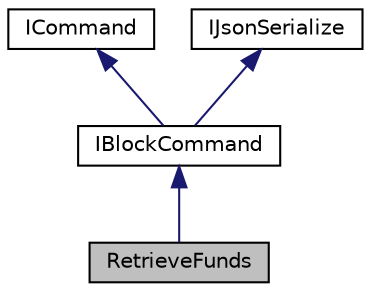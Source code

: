 digraph "RetrieveFunds"
{
  edge [fontname="Helvetica",fontsize="10",labelfontname="Helvetica",labelfontsize="10"];
  node [fontname="Helvetica",fontsize="10",shape=record];
  Node0 [label="RetrieveFunds",height=0.2,width=0.4,color="black", fillcolor="grey75", style="filled", fontcolor="black"];
  Node1 -> Node0 [dir="back",color="midnightblue",fontsize="10",style="solid",fontname="Helvetica"];
  Node1 [label="IBlockCommand",height=0.2,width=0.4,color="black", fillcolor="white", style="filled",URL="$class_i_block_command.html",tooltip="Base interface for command. It combain ICommand and IJsonSerialize Interface. "];
  Node2 -> Node1 [dir="back",color="midnightblue",fontsize="10",style="solid",fontname="Helvetica"];
  Node2 [label="ICommand",height=0.2,width=0.4,color="black", fillcolor="white", style="filled",URL="$class_i_command.html",tooltip="Command Interface. Base class for all command. "];
  Node3 -> Node1 [dir="back",color="midnightblue",fontsize="10",style="solid",fontname="Helvetica"];
  Node3 [label="IJsonSerialize",height=0.2,width=0.4,color="black", fillcolor="white", style="filled",URL="$class_i_json_serialize.html",tooltip="Interface which allow convert command data to JSON or string. Not used for now. "];
}
